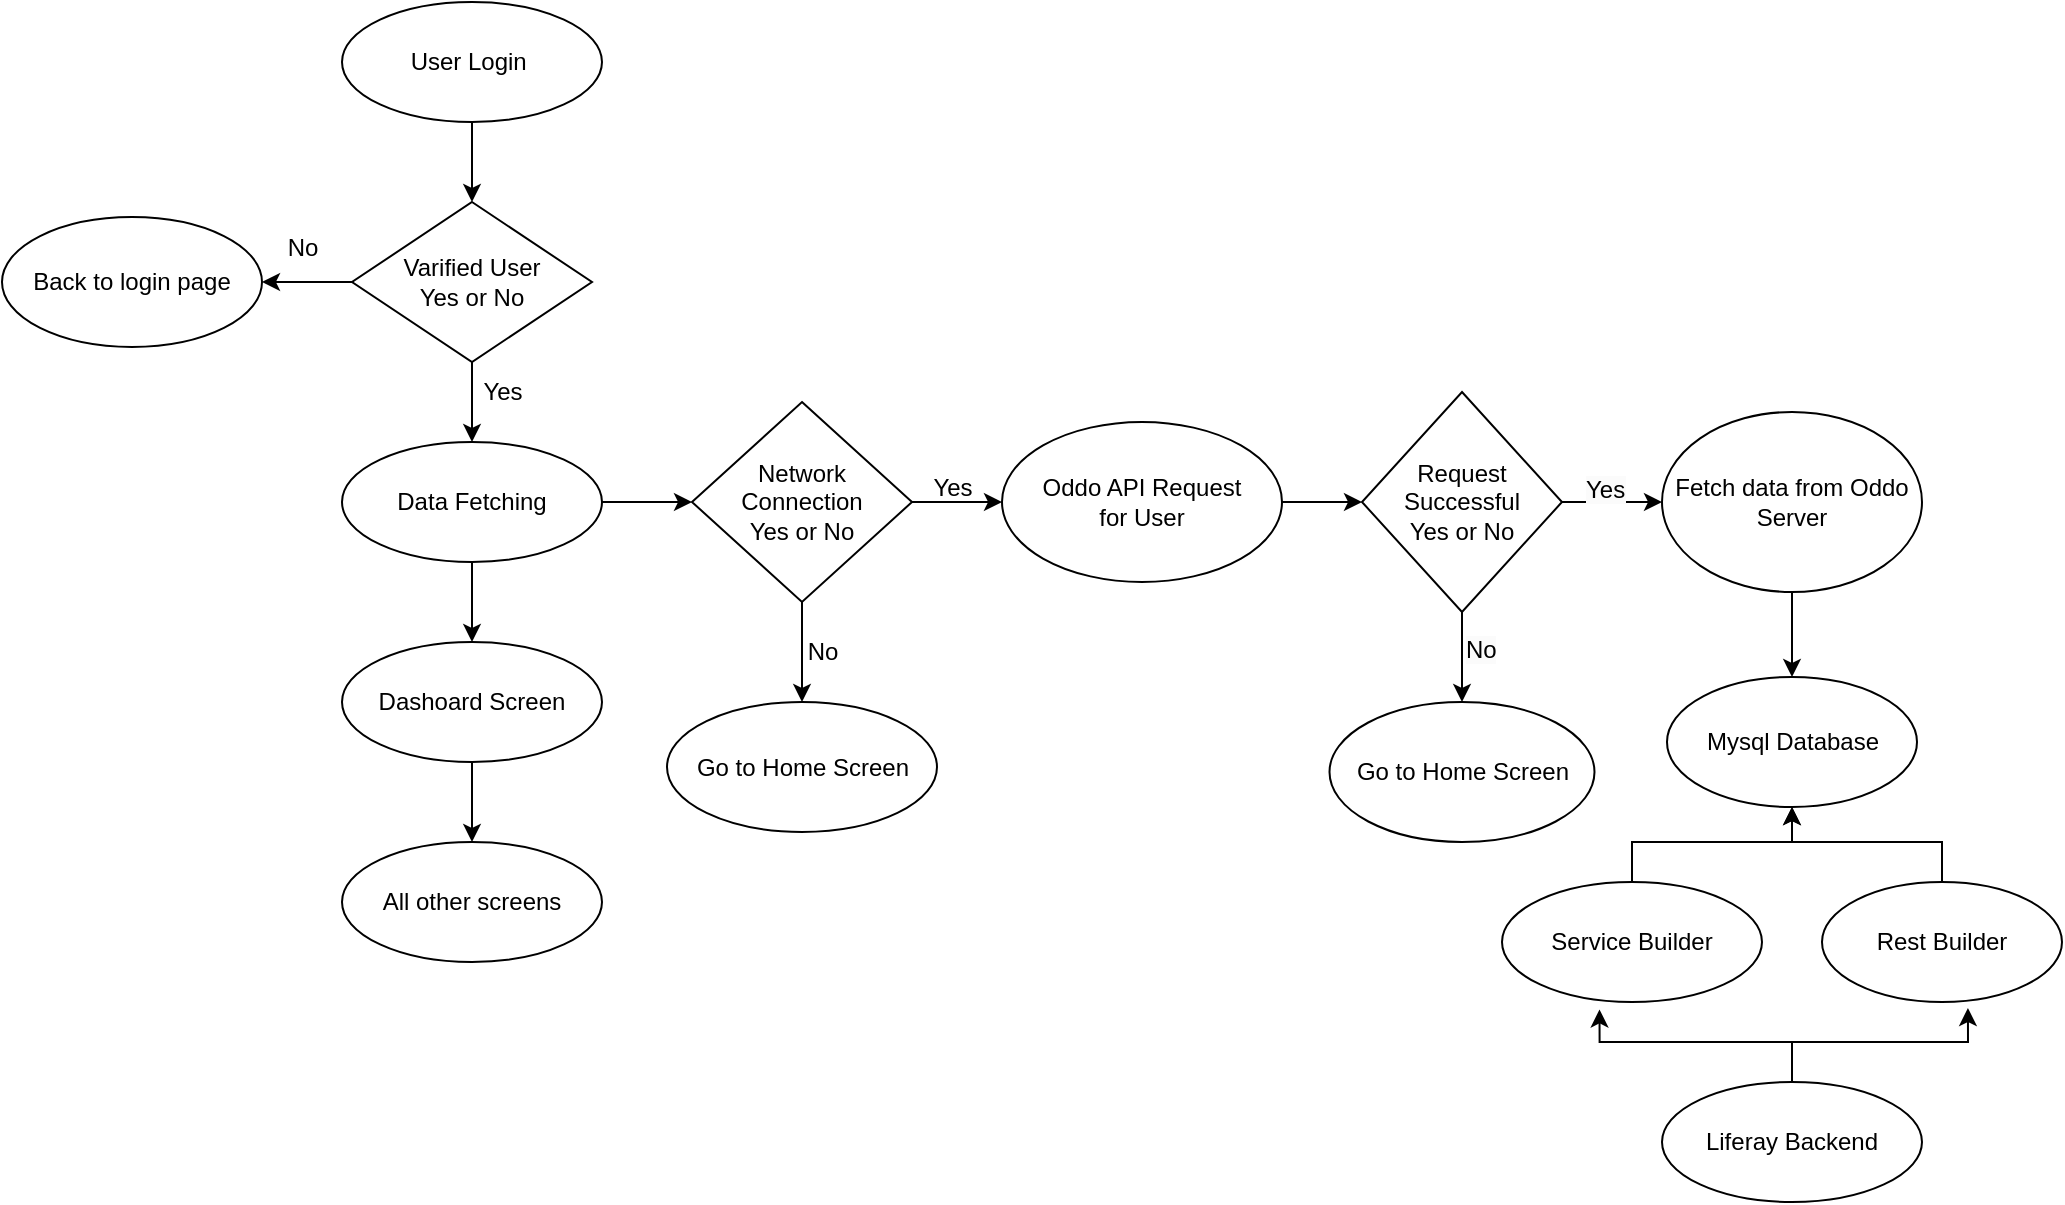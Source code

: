 <mxfile version="24.2.2" type="github">
  <diagram name="Page-1" id="zuXbqSnwmqj0cWmO8iZg">
    <mxGraphModel dx="2163" dy="1753" grid="1" gridSize="10" guides="1" tooltips="1" connect="1" arrows="1" fold="1" page="1" pageScale="1" pageWidth="850" pageHeight="1100" math="0" shadow="0">
      <root>
        <mxCell id="0" />
        <mxCell id="1" parent="0" />
        <mxCell id="m8JGMmTYuIlXO8g8tdGf-34" style="edgeStyle=orthogonalEdgeStyle;rounded=0;orthogonalLoop=1;jettySize=auto;html=1;entryX=0.5;entryY=0;entryDx=0;entryDy=0;" edge="1" parent="1" source="m8JGMmTYuIlXO8g8tdGf-2" target="m8JGMmTYuIlXO8g8tdGf-8">
          <mxGeometry relative="1" as="geometry" />
        </mxCell>
        <mxCell id="m8JGMmTYuIlXO8g8tdGf-2" value="User Login&amp;nbsp;" style="ellipse;whiteSpace=wrap;html=1;" vertex="1" parent="1">
          <mxGeometry x="70" y="-540" width="130" height="60" as="geometry" />
        </mxCell>
        <mxCell id="m8JGMmTYuIlXO8g8tdGf-37" style="edgeStyle=orthogonalEdgeStyle;rounded=0;orthogonalLoop=1;jettySize=auto;html=1;entryX=0.5;entryY=0;entryDx=0;entryDy=0;" edge="1" parent="1" source="m8JGMmTYuIlXO8g8tdGf-4" target="m8JGMmTYuIlXO8g8tdGf-11">
          <mxGeometry relative="1" as="geometry" />
        </mxCell>
        <mxCell id="m8JGMmTYuIlXO8g8tdGf-4" value="Dashoard Screen" style="ellipse;whiteSpace=wrap;html=1;" vertex="1" parent="1">
          <mxGeometry x="70" y="-220" width="130" height="60" as="geometry" />
        </mxCell>
        <mxCell id="m8JGMmTYuIlXO8g8tdGf-5" value="Back to login page" style="ellipse;whiteSpace=wrap;html=1;" vertex="1" parent="1">
          <mxGeometry x="-100" y="-432.5" width="130" height="65" as="geometry" />
        </mxCell>
        <mxCell id="m8JGMmTYuIlXO8g8tdGf-33" style="edgeStyle=orthogonalEdgeStyle;rounded=0;orthogonalLoop=1;jettySize=auto;html=1;" edge="1" parent="1" source="m8JGMmTYuIlXO8g8tdGf-6" target="m8JGMmTYuIlXO8g8tdGf-12">
          <mxGeometry relative="1" as="geometry" />
        </mxCell>
        <mxCell id="m8JGMmTYuIlXO8g8tdGf-36" style="edgeStyle=orthogonalEdgeStyle;rounded=0;orthogonalLoop=1;jettySize=auto;html=1;entryX=0.5;entryY=0;entryDx=0;entryDy=0;" edge="1" parent="1" source="m8JGMmTYuIlXO8g8tdGf-6" target="m8JGMmTYuIlXO8g8tdGf-4">
          <mxGeometry relative="1" as="geometry" />
        </mxCell>
        <mxCell id="m8JGMmTYuIlXO8g8tdGf-6" value="Data Fetching" style="ellipse;whiteSpace=wrap;html=1;" vertex="1" parent="1">
          <mxGeometry x="70" y="-320" width="130" height="60" as="geometry" />
        </mxCell>
        <mxCell id="m8JGMmTYuIlXO8g8tdGf-35" style="edgeStyle=orthogonalEdgeStyle;rounded=0;orthogonalLoop=1;jettySize=auto;html=1;entryX=0.5;entryY=0;entryDx=0;entryDy=0;" edge="1" parent="1" source="m8JGMmTYuIlXO8g8tdGf-8" target="m8JGMmTYuIlXO8g8tdGf-6">
          <mxGeometry relative="1" as="geometry" />
        </mxCell>
        <mxCell id="m8JGMmTYuIlXO8g8tdGf-38" style="edgeStyle=orthogonalEdgeStyle;rounded=0;orthogonalLoop=1;jettySize=auto;html=1;entryX=1;entryY=0.5;entryDx=0;entryDy=0;" edge="1" parent="1" source="m8JGMmTYuIlXO8g8tdGf-8" target="m8JGMmTYuIlXO8g8tdGf-5">
          <mxGeometry relative="1" as="geometry" />
        </mxCell>
        <mxCell id="m8JGMmTYuIlXO8g8tdGf-8" value="Varified User&lt;div&gt;Yes or No&lt;/div&gt;" style="rhombus;whiteSpace=wrap;html=1;" vertex="1" parent="1">
          <mxGeometry x="75" y="-440" width="120" height="80" as="geometry" />
        </mxCell>
        <mxCell id="m8JGMmTYuIlXO8g8tdGf-28" style="edgeStyle=orthogonalEdgeStyle;rounded=0;orthogonalLoop=1;jettySize=auto;html=1;exitX=1;exitY=0.5;exitDx=0;exitDy=0;" edge="1" parent="1" source="m8JGMmTYuIlXO8g8tdGf-9" target="m8JGMmTYuIlXO8g8tdGf-13">
          <mxGeometry relative="1" as="geometry" />
        </mxCell>
        <mxCell id="m8JGMmTYuIlXO8g8tdGf-9" value="Oddo API Request&lt;div&gt;for User&lt;/div&gt;" style="ellipse;whiteSpace=wrap;html=1;" vertex="1" parent="1">
          <mxGeometry x="400" y="-330" width="140" height="80" as="geometry" />
        </mxCell>
        <mxCell id="m8JGMmTYuIlXO8g8tdGf-10" value="Go to Home Screen" style="ellipse;whiteSpace=wrap;html=1;" vertex="1" parent="1">
          <mxGeometry x="232.5" y="-190" width="135" height="65" as="geometry" />
        </mxCell>
        <mxCell id="m8JGMmTYuIlXO8g8tdGf-11" value="All other screens" style="ellipse;whiteSpace=wrap;html=1;" vertex="1" parent="1">
          <mxGeometry x="70" y="-120" width="130" height="60" as="geometry" />
        </mxCell>
        <mxCell id="m8JGMmTYuIlXO8g8tdGf-32" style="edgeStyle=orthogonalEdgeStyle;rounded=0;orthogonalLoop=1;jettySize=auto;html=1;entryX=0;entryY=0.5;entryDx=0;entryDy=0;" edge="1" parent="1" source="m8JGMmTYuIlXO8g8tdGf-12" target="m8JGMmTYuIlXO8g8tdGf-9">
          <mxGeometry relative="1" as="geometry" />
        </mxCell>
        <mxCell id="m8JGMmTYuIlXO8g8tdGf-39" style="edgeStyle=orthogonalEdgeStyle;rounded=0;orthogonalLoop=1;jettySize=auto;html=1;" edge="1" parent="1" source="m8JGMmTYuIlXO8g8tdGf-12" target="m8JGMmTYuIlXO8g8tdGf-10">
          <mxGeometry relative="1" as="geometry" />
        </mxCell>
        <mxCell id="m8JGMmTYuIlXO8g8tdGf-12" value="Network Connection&lt;div&gt;Yes or No&lt;/div&gt;" style="rhombus;whiteSpace=wrap;html=1;" vertex="1" parent="1">
          <mxGeometry x="245" y="-340" width="110" height="100" as="geometry" />
        </mxCell>
        <mxCell id="m8JGMmTYuIlXO8g8tdGf-26" style="edgeStyle=orthogonalEdgeStyle;rounded=0;orthogonalLoop=1;jettySize=auto;html=1;exitX=0.5;exitY=1;exitDx=0;exitDy=0;" edge="1" parent="1" source="m8JGMmTYuIlXO8g8tdGf-13" target="m8JGMmTYuIlXO8g8tdGf-14">
          <mxGeometry relative="1" as="geometry" />
        </mxCell>
        <mxCell id="m8JGMmTYuIlXO8g8tdGf-27" style="edgeStyle=orthogonalEdgeStyle;rounded=0;orthogonalLoop=1;jettySize=auto;html=1;" edge="1" parent="1" source="m8JGMmTYuIlXO8g8tdGf-13" target="m8JGMmTYuIlXO8g8tdGf-15">
          <mxGeometry relative="1" as="geometry" />
        </mxCell>
        <mxCell id="m8JGMmTYuIlXO8g8tdGf-13" value="Request Successful&lt;div&gt;Yes or No&lt;/div&gt;" style="rhombus;whiteSpace=wrap;html=1;" vertex="1" parent="1">
          <mxGeometry x="580" y="-345" width="100" height="110" as="geometry" />
        </mxCell>
        <mxCell id="m8JGMmTYuIlXO8g8tdGf-14" value="Go to Home Screen" style="ellipse;whiteSpace=wrap;html=1;" vertex="1" parent="1">
          <mxGeometry x="563.75" y="-190" width="132.5" height="70" as="geometry" />
        </mxCell>
        <mxCell id="m8JGMmTYuIlXO8g8tdGf-24" value="" style="edgeStyle=orthogonalEdgeStyle;rounded=0;orthogonalLoop=1;jettySize=auto;html=1;" edge="1" parent="1" source="m8JGMmTYuIlXO8g8tdGf-15" target="m8JGMmTYuIlXO8g8tdGf-17">
          <mxGeometry relative="1" as="geometry" />
        </mxCell>
        <mxCell id="m8JGMmTYuIlXO8g8tdGf-15" value="Fetch data from Oddo Server" style="ellipse;whiteSpace=wrap;html=1;" vertex="1" parent="1">
          <mxGeometry x="730" y="-335" width="130" height="90" as="geometry" />
        </mxCell>
        <mxCell id="m8JGMmTYuIlXO8g8tdGf-16" value="Liferay Backend" style="ellipse;whiteSpace=wrap;html=1;" vertex="1" parent="1">
          <mxGeometry x="730" width="130" height="60" as="geometry" />
        </mxCell>
        <mxCell id="m8JGMmTYuIlXO8g8tdGf-17" value="Mysql Database" style="ellipse;whiteSpace=wrap;html=1;" vertex="1" parent="1">
          <mxGeometry x="732.5" y="-202.5" width="125" height="65" as="geometry" />
        </mxCell>
        <mxCell id="m8JGMmTYuIlXO8g8tdGf-22" style="edgeStyle=orthogonalEdgeStyle;rounded=0;orthogonalLoop=1;jettySize=auto;html=1;entryX=0.5;entryY=1;entryDx=0;entryDy=0;" edge="1" parent="1" source="m8JGMmTYuIlXO8g8tdGf-18" target="m8JGMmTYuIlXO8g8tdGf-17">
          <mxGeometry relative="1" as="geometry" />
        </mxCell>
        <mxCell id="m8JGMmTYuIlXO8g8tdGf-18" value="Service Builder" style="ellipse;whiteSpace=wrap;html=1;" vertex="1" parent="1">
          <mxGeometry x="650" y="-100" width="130" height="60" as="geometry" />
        </mxCell>
        <mxCell id="m8JGMmTYuIlXO8g8tdGf-40" style="edgeStyle=orthogonalEdgeStyle;rounded=0;orthogonalLoop=1;jettySize=auto;html=1;entryX=0.5;entryY=1;entryDx=0;entryDy=0;" edge="1" parent="1" source="m8JGMmTYuIlXO8g8tdGf-19" target="m8JGMmTYuIlXO8g8tdGf-17">
          <mxGeometry relative="1" as="geometry" />
        </mxCell>
        <mxCell id="m8JGMmTYuIlXO8g8tdGf-19" value="Rest Builder" style="ellipse;whiteSpace=wrap;html=1;" vertex="1" parent="1">
          <mxGeometry x="810" y="-100" width="120" height="60" as="geometry" />
        </mxCell>
        <mxCell id="m8JGMmTYuIlXO8g8tdGf-20" style="edgeStyle=orthogonalEdgeStyle;rounded=0;orthogonalLoop=1;jettySize=auto;html=1;entryX=0.375;entryY=1.062;entryDx=0;entryDy=0;entryPerimeter=0;" edge="1" parent="1" source="m8JGMmTYuIlXO8g8tdGf-16" target="m8JGMmTYuIlXO8g8tdGf-18">
          <mxGeometry relative="1" as="geometry" />
        </mxCell>
        <mxCell id="m8JGMmTYuIlXO8g8tdGf-21" style="edgeStyle=orthogonalEdgeStyle;rounded=0;orthogonalLoop=1;jettySize=auto;html=1;entryX=0.608;entryY=1.05;entryDx=0;entryDy=0;entryPerimeter=0;" edge="1" parent="1" source="m8JGMmTYuIlXO8g8tdGf-16" target="m8JGMmTYuIlXO8g8tdGf-19">
          <mxGeometry relative="1" as="geometry" />
        </mxCell>
        <mxCell id="m8JGMmTYuIlXO8g8tdGf-42" value="Yes&lt;div&gt;&lt;br&gt;&lt;/div&gt;" style="text;html=1;align=center;verticalAlign=middle;resizable=0;points=[];autosize=1;strokeColor=none;fillColor=none;" vertex="1" parent="1">
          <mxGeometry x="355" y="-310" width="40" height="40" as="geometry" />
        </mxCell>
        <mxCell id="m8JGMmTYuIlXO8g8tdGf-43" value="No" style="text;html=1;align=center;verticalAlign=middle;resizable=0;points=[];autosize=1;strokeColor=none;fillColor=none;" vertex="1" parent="1">
          <mxGeometry x="290" y="-230" width="40" height="30" as="geometry" />
        </mxCell>
        <mxCell id="m8JGMmTYuIlXO8g8tdGf-44" value="Yes" style="text;html=1;align=center;verticalAlign=middle;resizable=0;points=[];autosize=1;strokeColor=none;fillColor=none;" vertex="1" parent="1">
          <mxGeometry x="130" y="-360" width="40" height="30" as="geometry" />
        </mxCell>
        <mxCell id="m8JGMmTYuIlXO8g8tdGf-45" value="&lt;span style=&quot;color: rgb(0, 0, 0); font-family: Helvetica; font-size: 12px; font-style: normal; font-variant-ligatures: normal; font-variant-caps: normal; font-weight: 400; letter-spacing: normal; orphans: 2; text-align: center; text-indent: 0px; text-transform: none; widows: 2; word-spacing: 0px; -webkit-text-stroke-width: 0px; white-space: nowrap; background-color: rgb(251, 251, 251); text-decoration-thickness: initial; text-decoration-style: initial; text-decoration-color: initial; display: inline !important; float: none;&quot;&gt;Yes&lt;/span&gt;" style="text;whiteSpace=wrap;html=1;" vertex="1" parent="1">
          <mxGeometry x="690" y="-310" width="50" height="40" as="geometry" />
        </mxCell>
        <mxCell id="m8JGMmTYuIlXO8g8tdGf-46" value="No" style="text;html=1;align=center;verticalAlign=middle;resizable=0;points=[];autosize=1;strokeColor=none;fillColor=none;" vertex="1" parent="1">
          <mxGeometry x="30" y="-432" width="40" height="30" as="geometry" />
        </mxCell>
        <mxCell id="m8JGMmTYuIlXO8g8tdGf-47" value="&lt;span style=&quot;color: rgb(0, 0, 0); font-family: Helvetica; font-size: 12px; font-style: normal; font-variant-ligatures: normal; font-variant-caps: normal; font-weight: 400; letter-spacing: normal; orphans: 2; text-align: center; text-indent: 0px; text-transform: none; widows: 2; word-spacing: 0px; -webkit-text-stroke-width: 0px; white-space: nowrap; background-color: rgb(251, 251, 251); text-decoration-thickness: initial; text-decoration-style: initial; text-decoration-color: initial; display: inline !important; float: none;&quot;&gt;No&lt;/span&gt;" style="text;whiteSpace=wrap;html=1;" vertex="1" parent="1">
          <mxGeometry x="630" y="-230" width="50" height="40" as="geometry" />
        </mxCell>
      </root>
    </mxGraphModel>
  </diagram>
</mxfile>
